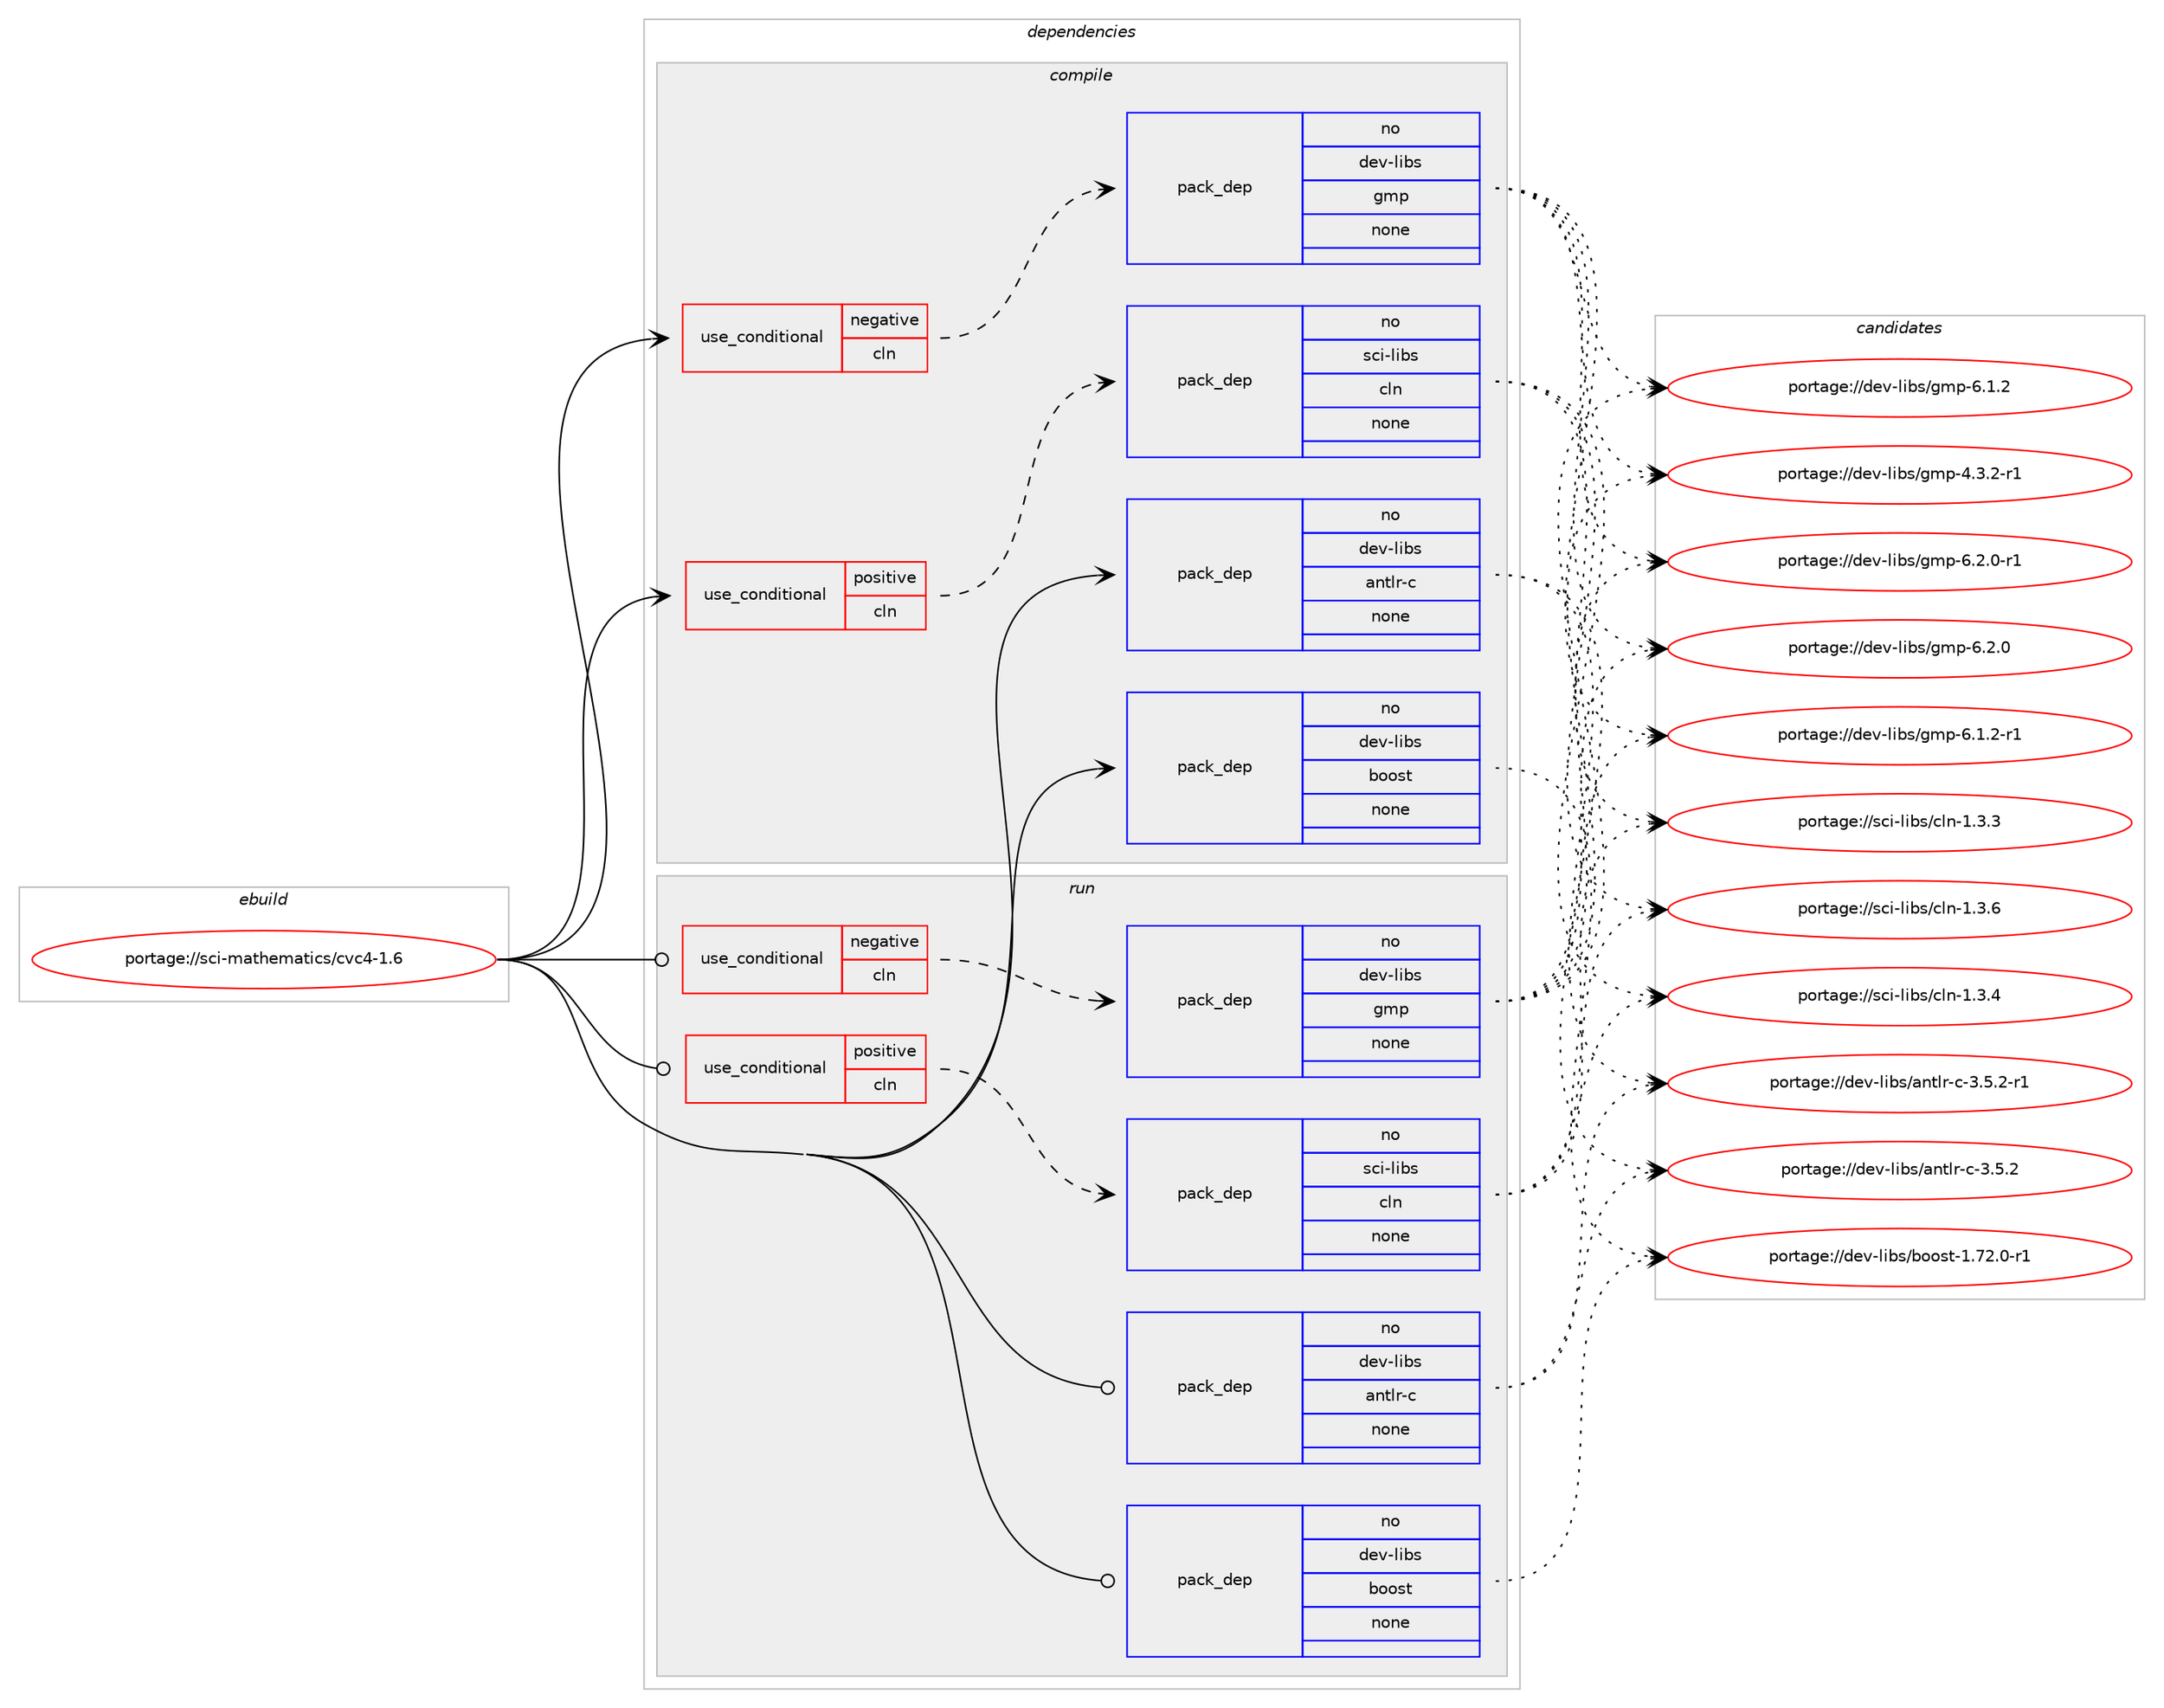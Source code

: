 digraph prolog {

# *************
# Graph options
# *************

newrank=true;
concentrate=true;
compound=true;
graph [rankdir=LR,fontname=Helvetica,fontsize=10,ranksep=1.5];#, ranksep=2.5, nodesep=0.2];
edge  [arrowhead=vee];
node  [fontname=Helvetica,fontsize=10];

# **********
# The ebuild
# **********

subgraph cluster_leftcol {
color=gray;
rank=same;
label=<<i>ebuild</i>>;
id [label="portage://sci-mathematics/cvc4-1.6", color=red, width=4, href="../sci-mathematics/cvc4-1.6.svg"];
}

# ****************
# The dependencies
# ****************

subgraph cluster_midcol {
color=gray;
label=<<i>dependencies</i>>;
subgraph cluster_compile {
fillcolor="#eeeeee";
style=filled;
label=<<i>compile</i>>;
subgraph cond6567 {
dependency36561 [label=<<TABLE BORDER="0" CELLBORDER="1" CELLSPACING="0" CELLPADDING="4"><TR><TD ROWSPAN="3" CELLPADDING="10">use_conditional</TD></TR><TR><TD>negative</TD></TR><TR><TD>cln</TD></TR></TABLE>>, shape=none, color=red];
subgraph pack29201 {
dependency36562 [label=<<TABLE BORDER="0" CELLBORDER="1" CELLSPACING="0" CELLPADDING="4" WIDTH="220"><TR><TD ROWSPAN="6" CELLPADDING="30">pack_dep</TD></TR><TR><TD WIDTH="110">no</TD></TR><TR><TD>dev-libs</TD></TR><TR><TD>gmp</TD></TR><TR><TD>none</TD></TR><TR><TD></TD></TR></TABLE>>, shape=none, color=blue];
}
dependency36561:e -> dependency36562:w [weight=20,style="dashed",arrowhead="vee"];
}
id:e -> dependency36561:w [weight=20,style="solid",arrowhead="vee"];
subgraph cond6568 {
dependency36563 [label=<<TABLE BORDER="0" CELLBORDER="1" CELLSPACING="0" CELLPADDING="4"><TR><TD ROWSPAN="3" CELLPADDING="10">use_conditional</TD></TR><TR><TD>positive</TD></TR><TR><TD>cln</TD></TR></TABLE>>, shape=none, color=red];
subgraph pack29202 {
dependency36564 [label=<<TABLE BORDER="0" CELLBORDER="1" CELLSPACING="0" CELLPADDING="4" WIDTH="220"><TR><TD ROWSPAN="6" CELLPADDING="30">pack_dep</TD></TR><TR><TD WIDTH="110">no</TD></TR><TR><TD>sci-libs</TD></TR><TR><TD>cln</TD></TR><TR><TD>none</TD></TR><TR><TD></TD></TR></TABLE>>, shape=none, color=blue];
}
dependency36563:e -> dependency36564:w [weight=20,style="dashed",arrowhead="vee"];
}
id:e -> dependency36563:w [weight=20,style="solid",arrowhead="vee"];
subgraph pack29203 {
dependency36565 [label=<<TABLE BORDER="0" CELLBORDER="1" CELLSPACING="0" CELLPADDING="4" WIDTH="220"><TR><TD ROWSPAN="6" CELLPADDING="30">pack_dep</TD></TR><TR><TD WIDTH="110">no</TD></TR><TR><TD>dev-libs</TD></TR><TR><TD>antlr-c</TD></TR><TR><TD>none</TD></TR><TR><TD></TD></TR></TABLE>>, shape=none, color=blue];
}
id:e -> dependency36565:w [weight=20,style="solid",arrowhead="vee"];
subgraph pack29204 {
dependency36566 [label=<<TABLE BORDER="0" CELLBORDER="1" CELLSPACING="0" CELLPADDING="4" WIDTH="220"><TR><TD ROWSPAN="6" CELLPADDING="30">pack_dep</TD></TR><TR><TD WIDTH="110">no</TD></TR><TR><TD>dev-libs</TD></TR><TR><TD>boost</TD></TR><TR><TD>none</TD></TR><TR><TD></TD></TR></TABLE>>, shape=none, color=blue];
}
id:e -> dependency36566:w [weight=20,style="solid",arrowhead="vee"];
}
subgraph cluster_compileandrun {
fillcolor="#eeeeee";
style=filled;
label=<<i>compile and run</i>>;
}
subgraph cluster_run {
fillcolor="#eeeeee";
style=filled;
label=<<i>run</i>>;
subgraph cond6569 {
dependency36567 [label=<<TABLE BORDER="0" CELLBORDER="1" CELLSPACING="0" CELLPADDING="4"><TR><TD ROWSPAN="3" CELLPADDING="10">use_conditional</TD></TR><TR><TD>negative</TD></TR><TR><TD>cln</TD></TR></TABLE>>, shape=none, color=red];
subgraph pack29205 {
dependency36568 [label=<<TABLE BORDER="0" CELLBORDER="1" CELLSPACING="0" CELLPADDING="4" WIDTH="220"><TR><TD ROWSPAN="6" CELLPADDING="30">pack_dep</TD></TR><TR><TD WIDTH="110">no</TD></TR><TR><TD>dev-libs</TD></TR><TR><TD>gmp</TD></TR><TR><TD>none</TD></TR><TR><TD></TD></TR></TABLE>>, shape=none, color=blue];
}
dependency36567:e -> dependency36568:w [weight=20,style="dashed",arrowhead="vee"];
}
id:e -> dependency36567:w [weight=20,style="solid",arrowhead="odot"];
subgraph cond6570 {
dependency36569 [label=<<TABLE BORDER="0" CELLBORDER="1" CELLSPACING="0" CELLPADDING="4"><TR><TD ROWSPAN="3" CELLPADDING="10">use_conditional</TD></TR><TR><TD>positive</TD></TR><TR><TD>cln</TD></TR></TABLE>>, shape=none, color=red];
subgraph pack29206 {
dependency36570 [label=<<TABLE BORDER="0" CELLBORDER="1" CELLSPACING="0" CELLPADDING="4" WIDTH="220"><TR><TD ROWSPAN="6" CELLPADDING="30">pack_dep</TD></TR><TR><TD WIDTH="110">no</TD></TR><TR><TD>sci-libs</TD></TR><TR><TD>cln</TD></TR><TR><TD>none</TD></TR><TR><TD></TD></TR></TABLE>>, shape=none, color=blue];
}
dependency36569:e -> dependency36570:w [weight=20,style="dashed",arrowhead="vee"];
}
id:e -> dependency36569:w [weight=20,style="solid",arrowhead="odot"];
subgraph pack29207 {
dependency36571 [label=<<TABLE BORDER="0" CELLBORDER="1" CELLSPACING="0" CELLPADDING="4" WIDTH="220"><TR><TD ROWSPAN="6" CELLPADDING="30">pack_dep</TD></TR><TR><TD WIDTH="110">no</TD></TR><TR><TD>dev-libs</TD></TR><TR><TD>antlr-c</TD></TR><TR><TD>none</TD></TR><TR><TD></TD></TR></TABLE>>, shape=none, color=blue];
}
id:e -> dependency36571:w [weight=20,style="solid",arrowhead="odot"];
subgraph pack29208 {
dependency36572 [label=<<TABLE BORDER="0" CELLBORDER="1" CELLSPACING="0" CELLPADDING="4" WIDTH="220"><TR><TD ROWSPAN="6" CELLPADDING="30">pack_dep</TD></TR><TR><TD WIDTH="110">no</TD></TR><TR><TD>dev-libs</TD></TR><TR><TD>boost</TD></TR><TR><TD>none</TD></TR><TR><TD></TD></TR></TABLE>>, shape=none, color=blue];
}
id:e -> dependency36572:w [weight=20,style="solid",arrowhead="odot"];
}
}

# **************
# The candidates
# **************

subgraph cluster_choices {
rank=same;
color=gray;
label=<<i>candidates</i>>;

subgraph choice29201 {
color=black;
nodesep=1;
choice1001011184510810598115471031091124554465046484511449 [label="portage://dev-libs/gmp-6.2.0-r1", color=red, width=4,href="../dev-libs/gmp-6.2.0-r1.svg"];
choice100101118451081059811547103109112455446504648 [label="portage://dev-libs/gmp-6.2.0", color=red, width=4,href="../dev-libs/gmp-6.2.0.svg"];
choice1001011184510810598115471031091124554464946504511449 [label="portage://dev-libs/gmp-6.1.2-r1", color=red, width=4,href="../dev-libs/gmp-6.1.2-r1.svg"];
choice100101118451081059811547103109112455446494650 [label="portage://dev-libs/gmp-6.1.2", color=red, width=4,href="../dev-libs/gmp-6.1.2.svg"];
choice1001011184510810598115471031091124552465146504511449 [label="portage://dev-libs/gmp-4.3.2-r1", color=red, width=4,href="../dev-libs/gmp-4.3.2-r1.svg"];
dependency36562:e -> choice1001011184510810598115471031091124554465046484511449:w [style=dotted,weight="100"];
dependency36562:e -> choice100101118451081059811547103109112455446504648:w [style=dotted,weight="100"];
dependency36562:e -> choice1001011184510810598115471031091124554464946504511449:w [style=dotted,weight="100"];
dependency36562:e -> choice100101118451081059811547103109112455446494650:w [style=dotted,weight="100"];
dependency36562:e -> choice1001011184510810598115471031091124552465146504511449:w [style=dotted,weight="100"];
}
subgraph choice29202 {
color=black;
nodesep=1;
choice1159910545108105981154799108110454946514654 [label="portage://sci-libs/cln-1.3.6", color=red, width=4,href="../sci-libs/cln-1.3.6.svg"];
choice1159910545108105981154799108110454946514652 [label="portage://sci-libs/cln-1.3.4", color=red, width=4,href="../sci-libs/cln-1.3.4.svg"];
choice1159910545108105981154799108110454946514651 [label="portage://sci-libs/cln-1.3.3", color=red, width=4,href="../sci-libs/cln-1.3.3.svg"];
dependency36564:e -> choice1159910545108105981154799108110454946514654:w [style=dotted,weight="100"];
dependency36564:e -> choice1159910545108105981154799108110454946514652:w [style=dotted,weight="100"];
dependency36564:e -> choice1159910545108105981154799108110454946514651:w [style=dotted,weight="100"];
}
subgraph choice29203 {
color=black;
nodesep=1;
choice1001011184510810598115479711011610811445994551465346504511449 [label="portage://dev-libs/antlr-c-3.5.2-r1", color=red, width=4,href="../dev-libs/antlr-c-3.5.2-r1.svg"];
choice100101118451081059811547971101161081144599455146534650 [label="portage://dev-libs/antlr-c-3.5.2", color=red, width=4,href="../dev-libs/antlr-c-3.5.2.svg"];
dependency36565:e -> choice1001011184510810598115479711011610811445994551465346504511449:w [style=dotted,weight="100"];
dependency36565:e -> choice100101118451081059811547971101161081144599455146534650:w [style=dotted,weight="100"];
}
subgraph choice29204 {
color=black;
nodesep=1;
choice10010111845108105981154798111111115116454946555046484511449 [label="portage://dev-libs/boost-1.72.0-r1", color=red, width=4,href="../dev-libs/boost-1.72.0-r1.svg"];
dependency36566:e -> choice10010111845108105981154798111111115116454946555046484511449:w [style=dotted,weight="100"];
}
subgraph choice29205 {
color=black;
nodesep=1;
choice1001011184510810598115471031091124554465046484511449 [label="portage://dev-libs/gmp-6.2.0-r1", color=red, width=4,href="../dev-libs/gmp-6.2.0-r1.svg"];
choice100101118451081059811547103109112455446504648 [label="portage://dev-libs/gmp-6.2.0", color=red, width=4,href="../dev-libs/gmp-6.2.0.svg"];
choice1001011184510810598115471031091124554464946504511449 [label="portage://dev-libs/gmp-6.1.2-r1", color=red, width=4,href="../dev-libs/gmp-6.1.2-r1.svg"];
choice100101118451081059811547103109112455446494650 [label="portage://dev-libs/gmp-6.1.2", color=red, width=4,href="../dev-libs/gmp-6.1.2.svg"];
choice1001011184510810598115471031091124552465146504511449 [label="portage://dev-libs/gmp-4.3.2-r1", color=red, width=4,href="../dev-libs/gmp-4.3.2-r1.svg"];
dependency36568:e -> choice1001011184510810598115471031091124554465046484511449:w [style=dotted,weight="100"];
dependency36568:e -> choice100101118451081059811547103109112455446504648:w [style=dotted,weight="100"];
dependency36568:e -> choice1001011184510810598115471031091124554464946504511449:w [style=dotted,weight="100"];
dependency36568:e -> choice100101118451081059811547103109112455446494650:w [style=dotted,weight="100"];
dependency36568:e -> choice1001011184510810598115471031091124552465146504511449:w [style=dotted,weight="100"];
}
subgraph choice29206 {
color=black;
nodesep=1;
choice1159910545108105981154799108110454946514654 [label="portage://sci-libs/cln-1.3.6", color=red, width=4,href="../sci-libs/cln-1.3.6.svg"];
choice1159910545108105981154799108110454946514652 [label="portage://sci-libs/cln-1.3.4", color=red, width=4,href="../sci-libs/cln-1.3.4.svg"];
choice1159910545108105981154799108110454946514651 [label="portage://sci-libs/cln-1.3.3", color=red, width=4,href="../sci-libs/cln-1.3.3.svg"];
dependency36570:e -> choice1159910545108105981154799108110454946514654:w [style=dotted,weight="100"];
dependency36570:e -> choice1159910545108105981154799108110454946514652:w [style=dotted,weight="100"];
dependency36570:e -> choice1159910545108105981154799108110454946514651:w [style=dotted,weight="100"];
}
subgraph choice29207 {
color=black;
nodesep=1;
choice1001011184510810598115479711011610811445994551465346504511449 [label="portage://dev-libs/antlr-c-3.5.2-r1", color=red, width=4,href="../dev-libs/antlr-c-3.5.2-r1.svg"];
choice100101118451081059811547971101161081144599455146534650 [label="portage://dev-libs/antlr-c-3.5.2", color=red, width=4,href="../dev-libs/antlr-c-3.5.2.svg"];
dependency36571:e -> choice1001011184510810598115479711011610811445994551465346504511449:w [style=dotted,weight="100"];
dependency36571:e -> choice100101118451081059811547971101161081144599455146534650:w [style=dotted,weight="100"];
}
subgraph choice29208 {
color=black;
nodesep=1;
choice10010111845108105981154798111111115116454946555046484511449 [label="portage://dev-libs/boost-1.72.0-r1", color=red, width=4,href="../dev-libs/boost-1.72.0-r1.svg"];
dependency36572:e -> choice10010111845108105981154798111111115116454946555046484511449:w [style=dotted,weight="100"];
}
}

}
